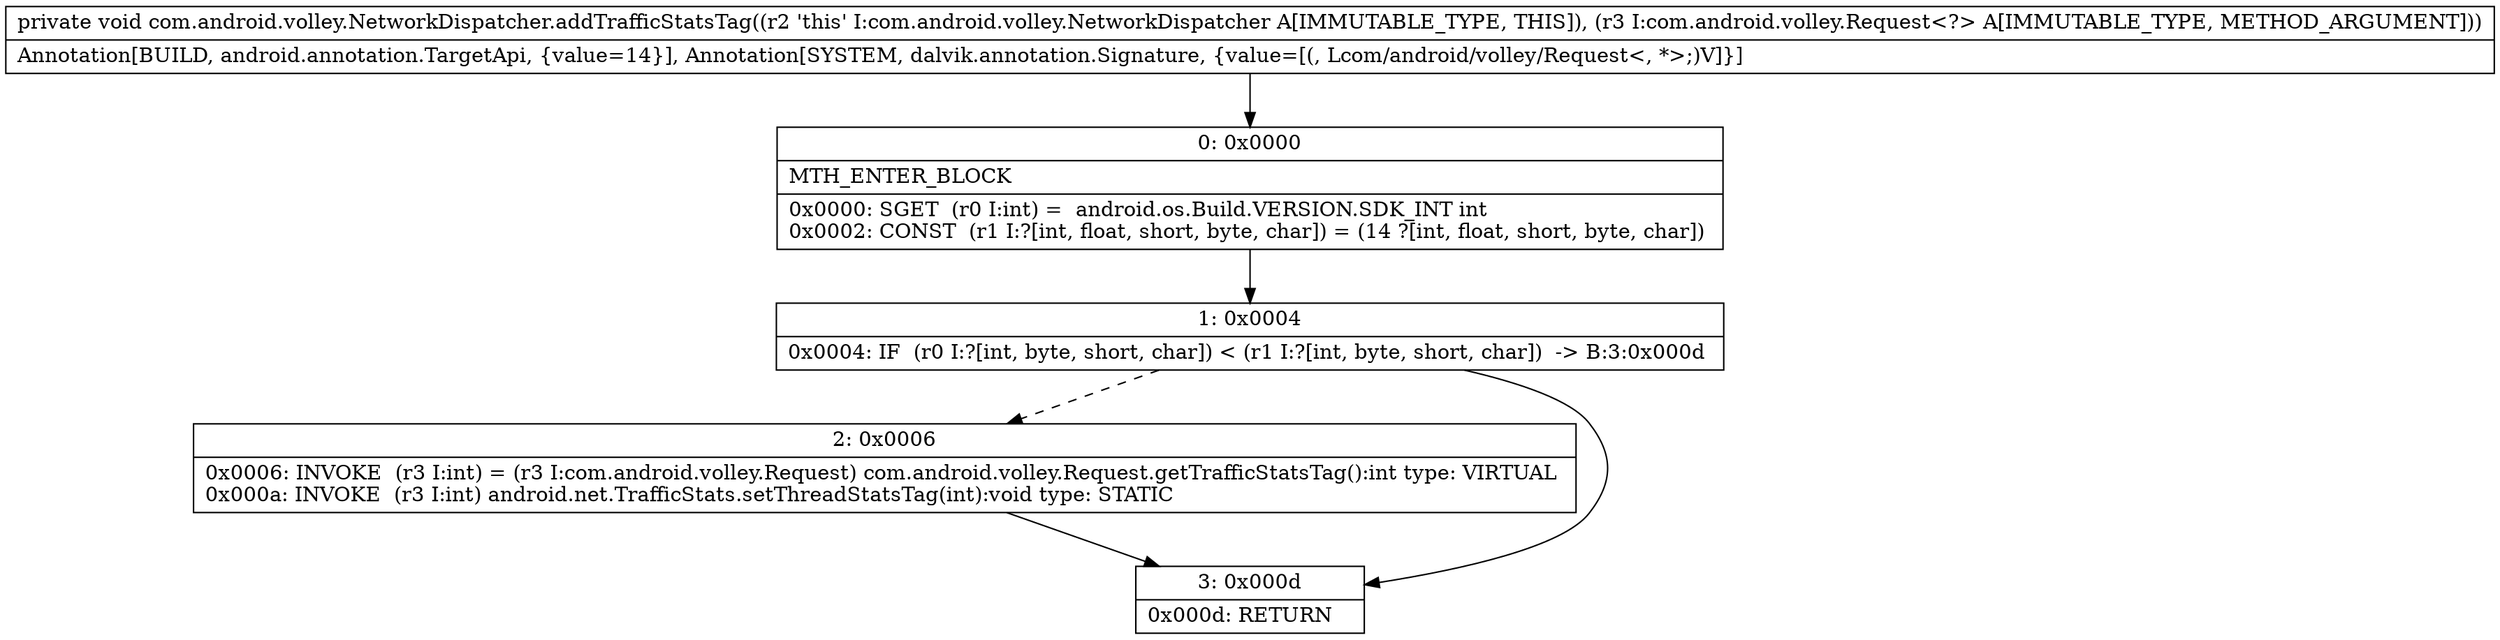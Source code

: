 digraph "CFG forcom.android.volley.NetworkDispatcher.addTrafficStatsTag(Lcom\/android\/volley\/Request;)V" {
Node_0 [shape=record,label="{0\:\ 0x0000|MTH_ENTER_BLOCK\l|0x0000: SGET  (r0 I:int) =  android.os.Build.VERSION.SDK_INT int \l0x0002: CONST  (r1 I:?[int, float, short, byte, char]) = (14 ?[int, float, short, byte, char]) \l}"];
Node_1 [shape=record,label="{1\:\ 0x0004|0x0004: IF  (r0 I:?[int, byte, short, char]) \< (r1 I:?[int, byte, short, char])  \-\> B:3:0x000d \l}"];
Node_2 [shape=record,label="{2\:\ 0x0006|0x0006: INVOKE  (r3 I:int) = (r3 I:com.android.volley.Request) com.android.volley.Request.getTrafficStatsTag():int type: VIRTUAL \l0x000a: INVOKE  (r3 I:int) android.net.TrafficStats.setThreadStatsTag(int):void type: STATIC \l}"];
Node_3 [shape=record,label="{3\:\ 0x000d|0x000d: RETURN   \l}"];
MethodNode[shape=record,label="{private void com.android.volley.NetworkDispatcher.addTrafficStatsTag((r2 'this' I:com.android.volley.NetworkDispatcher A[IMMUTABLE_TYPE, THIS]), (r3 I:com.android.volley.Request\<?\> A[IMMUTABLE_TYPE, METHOD_ARGUMENT]))  | Annotation[BUILD, android.annotation.TargetApi, \{value=14\}], Annotation[SYSTEM, dalvik.annotation.Signature, \{value=[(, Lcom\/android\/volley\/Request\<, *\>;)V]\}]\l}"];
MethodNode -> Node_0;
Node_0 -> Node_1;
Node_1 -> Node_2[style=dashed];
Node_1 -> Node_3;
Node_2 -> Node_3;
}

